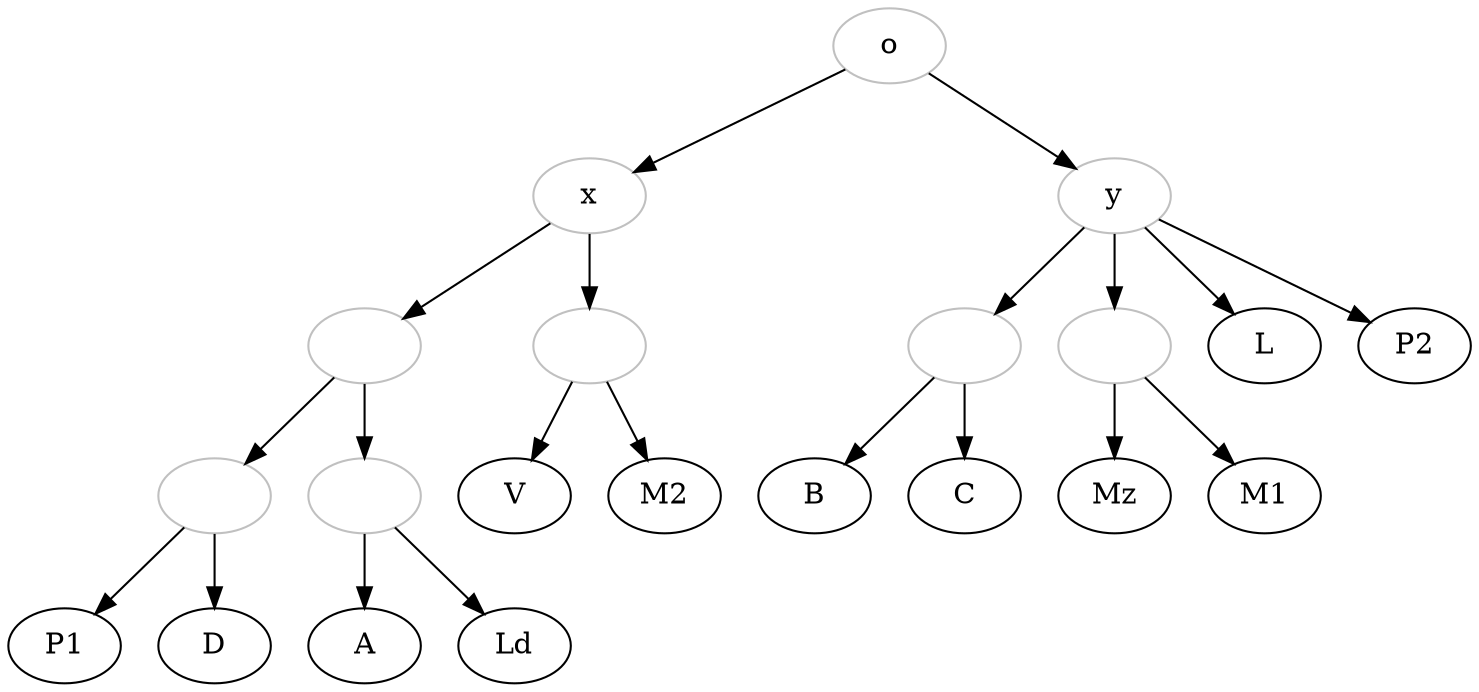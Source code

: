 digraph {

    o[color="grey"];
    x[color="grey"];
    y[color="grey"];
    1[color="grey", label=""];
    2[color="grey", label=""];
    3[color="grey", label=""];
    4[color="grey", label=""];
    5[color="grey", label=""];
    6[color="grey", label=""];

    o->y;
    y->1;
    1->B;
    1->C;
    y->L;
    y->P2;
    y->2;
    2->Mz;
    2->M1;
    o->x;
    x->3;
    3->4;
    4->P1;
    4->D;
    3->5;
    5->A;
    5->Ld;
    x->6;
    6->V;
    6->M2;
    
}
